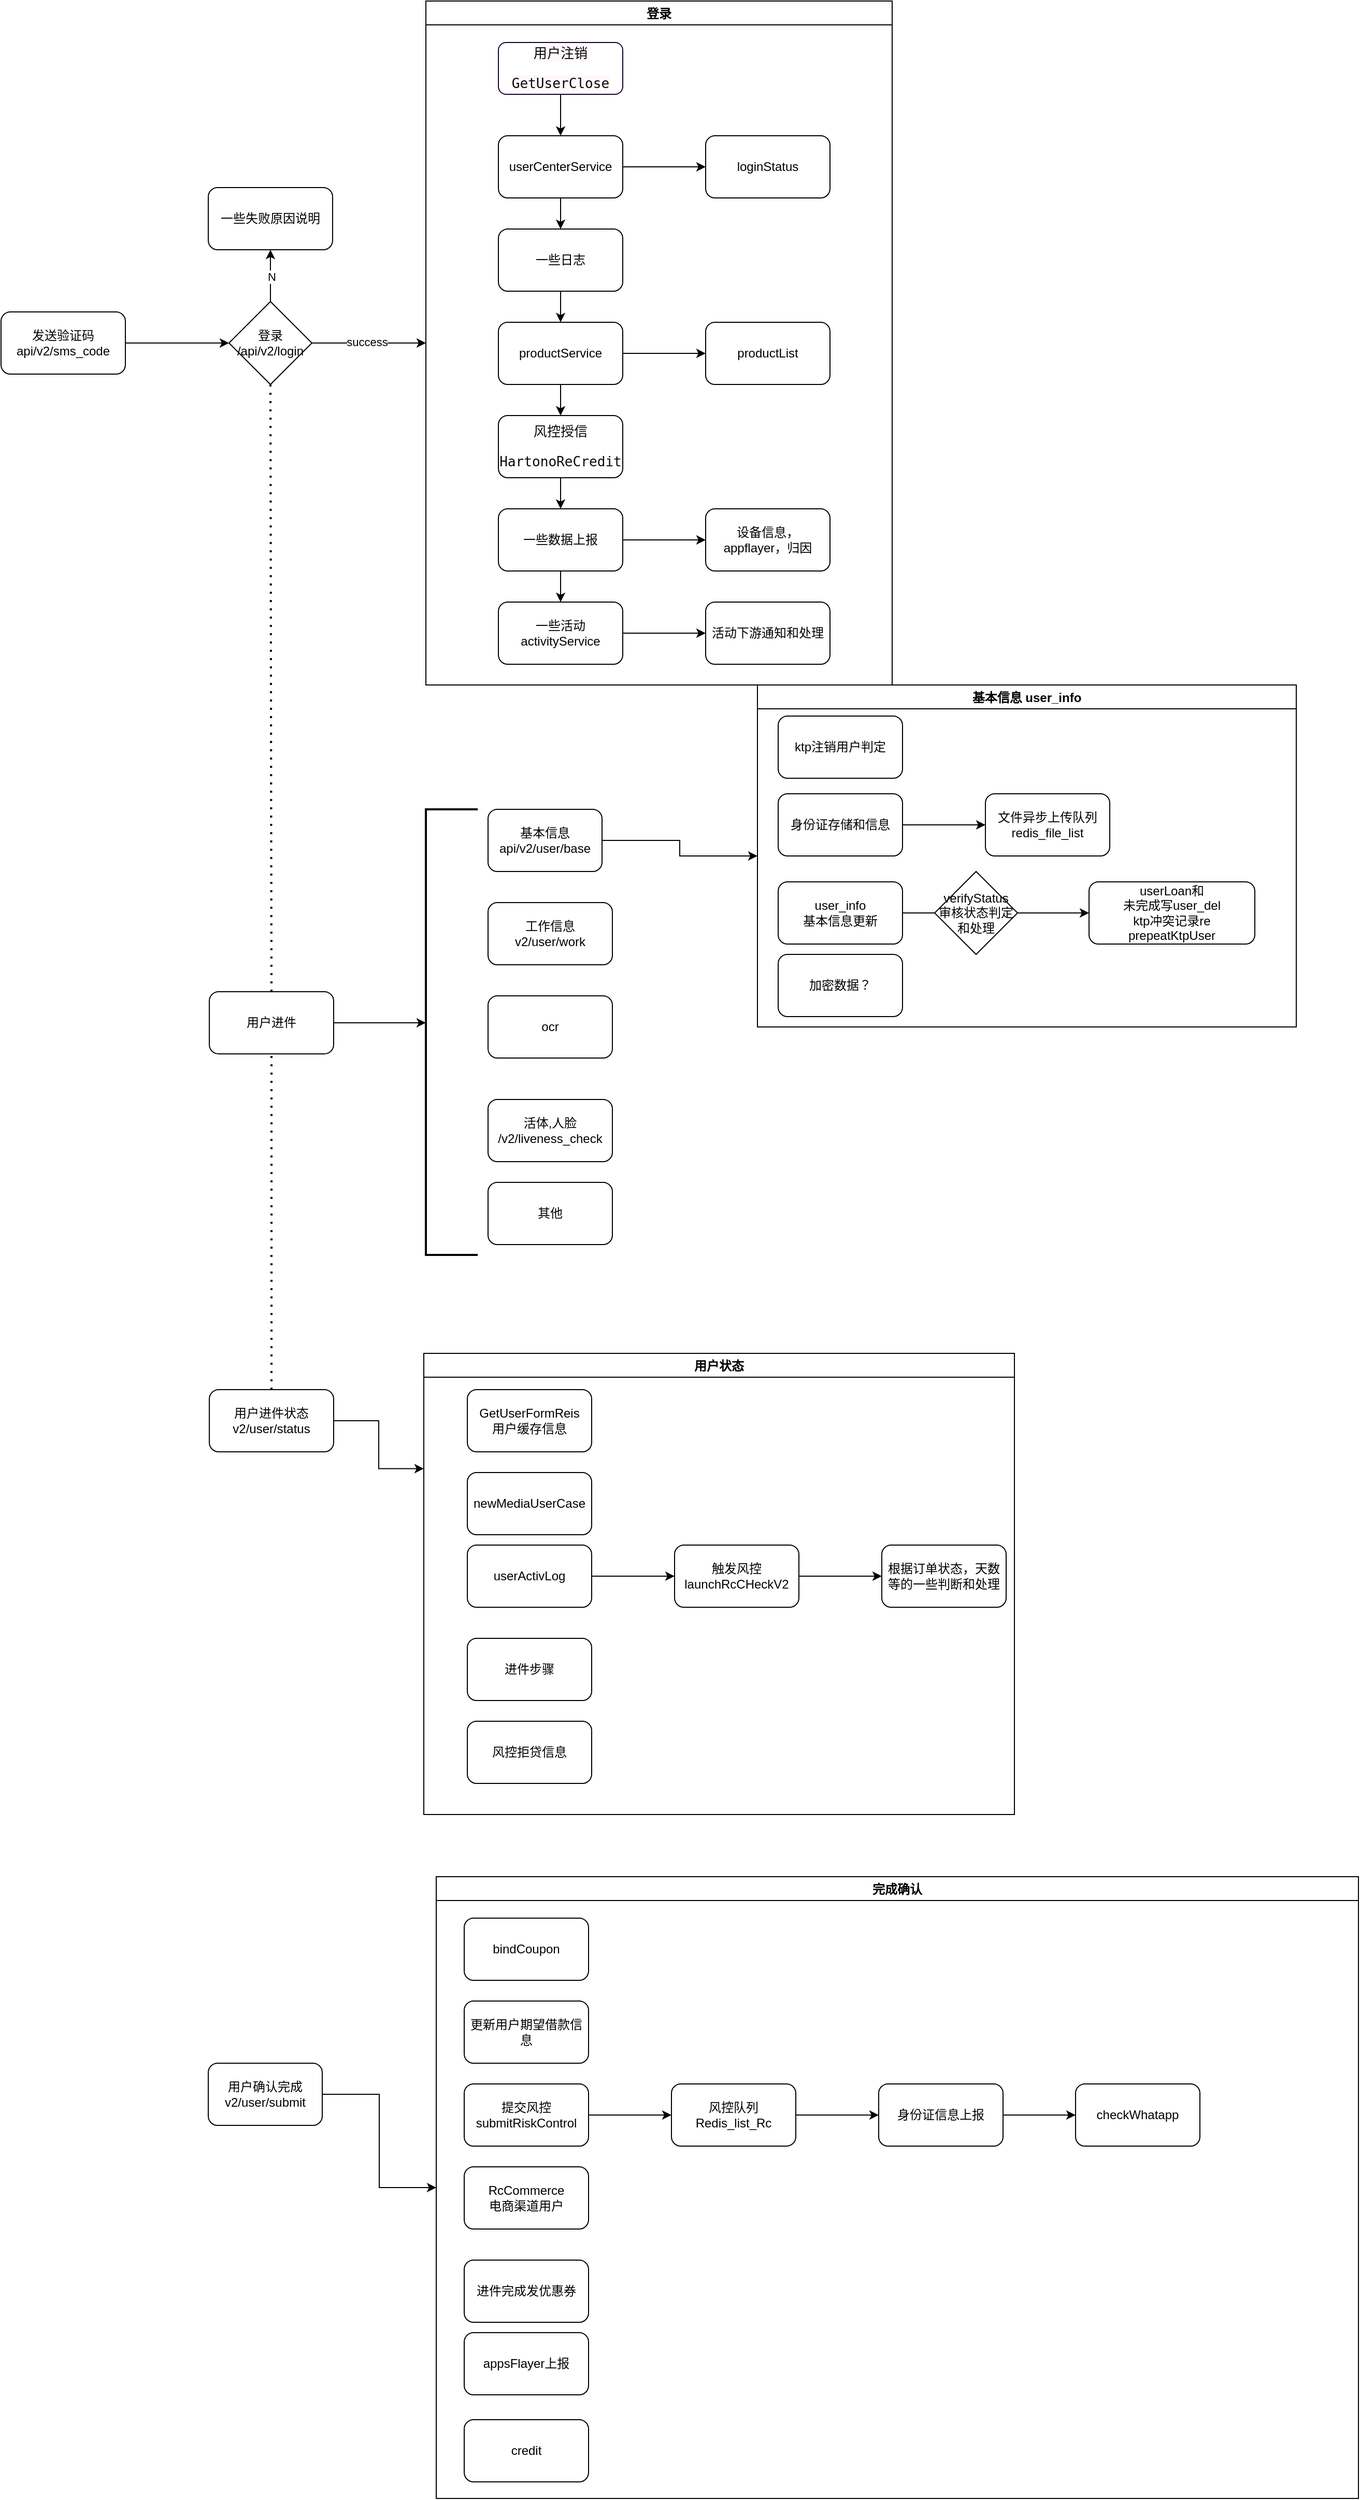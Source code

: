 <mxfile version="22.1.3" type="github">
  <diagram id="C5RBs43oDa-KdzZeNtuy" name="Page-1">
    <mxGraphModel dx="954" dy="1716" grid="1" gridSize="10" guides="1" tooltips="1" connect="1" arrows="1" fold="1" page="1" pageScale="1" pageWidth="827" pageHeight="1169" math="0" shadow="0">
      <root>
        <mxCell id="WIyWlLk6GJQsqaUBKTNV-0" />
        <mxCell id="WIyWlLk6GJQsqaUBKTNV-1" parent="WIyWlLk6GJQsqaUBKTNV-0" />
        <mxCell id="7fsbqNJAy4cbmUeLIFOX-0" value="用户进件" style="rounded=1;whiteSpace=wrap;html=1;" vertex="1" parent="WIyWlLk6GJQsqaUBKTNV-1">
          <mxGeometry x="471" y="346" width="120" height="60" as="geometry" />
        </mxCell>
        <mxCell id="7fsbqNJAy4cbmUeLIFOX-1" value="工作信息&lt;br&gt;v2/user/work" style="rounded=1;whiteSpace=wrap;html=1;" vertex="1" parent="WIyWlLk6GJQsqaUBKTNV-1">
          <mxGeometry x="740" y="260" width="120" height="60" as="geometry" />
        </mxCell>
        <mxCell id="7fsbqNJAy4cbmUeLIFOX-91" style="edgeStyle=orthogonalEdgeStyle;rounded=0;orthogonalLoop=1;jettySize=auto;html=1;entryX=0;entryY=0.25;entryDx=0;entryDy=0;" edge="1" parent="WIyWlLk6GJQsqaUBKTNV-1" source="7fsbqNJAy4cbmUeLIFOX-2" target="7fsbqNJAy4cbmUeLIFOX-88">
          <mxGeometry relative="1" as="geometry" />
        </mxCell>
        <mxCell id="7fsbqNJAy4cbmUeLIFOX-2" value="用户进件状态&lt;br&gt;v2/user/status" style="rounded=1;whiteSpace=wrap;html=1;" vertex="1" parent="WIyWlLk6GJQsqaUBKTNV-1">
          <mxGeometry x="471" y="730" width="120" height="60" as="geometry" />
        </mxCell>
        <mxCell id="7fsbqNJAy4cbmUeLIFOX-120" style="edgeStyle=orthogonalEdgeStyle;rounded=0;orthogonalLoop=1;jettySize=auto;html=1;entryX=0;entryY=0.5;entryDx=0;entryDy=0;" edge="1" parent="WIyWlLk6GJQsqaUBKTNV-1" source="7fsbqNJAy4cbmUeLIFOX-3" target="7fsbqNJAy4cbmUeLIFOX-106">
          <mxGeometry relative="1" as="geometry" />
        </mxCell>
        <mxCell id="7fsbqNJAy4cbmUeLIFOX-3" value="用户确认完成&lt;br&gt;v2/user/submit" style="rounded=1;whiteSpace=wrap;html=1;" vertex="1" parent="WIyWlLk6GJQsqaUBKTNV-1">
          <mxGeometry x="470" y="1380" width="110" height="60" as="geometry" />
        </mxCell>
        <mxCell id="7fsbqNJAy4cbmUeLIFOX-81" style="edgeStyle=orthogonalEdgeStyle;rounded=0;orthogonalLoop=1;jettySize=auto;html=1;entryX=0;entryY=0.5;entryDx=0;entryDy=0;" edge="1" parent="WIyWlLk6GJQsqaUBKTNV-1" source="7fsbqNJAy4cbmUeLIFOX-7" target="7fsbqNJAy4cbmUeLIFOX-74">
          <mxGeometry relative="1" as="geometry" />
        </mxCell>
        <mxCell id="7fsbqNJAy4cbmUeLIFOX-7" value="基本信息&lt;br&gt;api/v2/user/base" style="rounded=1;whiteSpace=wrap;html=1;" vertex="1" parent="WIyWlLk6GJQsqaUBKTNV-1">
          <mxGeometry x="740" y="170" width="110" height="60" as="geometry" />
        </mxCell>
        <mxCell id="7fsbqNJAy4cbmUeLIFOX-8" value="ocr" style="rounded=1;whiteSpace=wrap;html=1;" vertex="1" parent="WIyWlLk6GJQsqaUBKTNV-1">
          <mxGeometry x="740" y="350" width="120" height="60" as="geometry" />
        </mxCell>
        <mxCell id="7fsbqNJAy4cbmUeLIFOX-9" value="活体,人脸&lt;br&gt;/v2/liveness_check" style="rounded=1;whiteSpace=wrap;html=1;" vertex="1" parent="WIyWlLk6GJQsqaUBKTNV-1">
          <mxGeometry x="740" y="450" width="120" height="60" as="geometry" />
        </mxCell>
        <mxCell id="7fsbqNJAy4cbmUeLIFOX-10" value="其他" style="rounded=1;whiteSpace=wrap;html=1;" vertex="1" parent="WIyWlLk6GJQsqaUBKTNV-1">
          <mxGeometry x="740" y="530" width="120" height="60" as="geometry" />
        </mxCell>
        <mxCell id="7fsbqNJAy4cbmUeLIFOX-46" style="edgeStyle=orthogonalEdgeStyle;rounded=0;orthogonalLoop=1;jettySize=auto;html=1;exitX=1;exitY=0.5;exitDx=0;exitDy=0;entryX=0;entryY=0.5;entryDx=0;entryDy=0;" edge="1" parent="WIyWlLk6GJQsqaUBKTNV-1" source="7fsbqNJAy4cbmUeLIFOX-11" target="7fsbqNJAy4cbmUeLIFOX-42">
          <mxGeometry relative="1" as="geometry" />
        </mxCell>
        <mxCell id="7fsbqNJAy4cbmUeLIFOX-11" value="发送验证码api/v2/sms_code" style="rounded=1;whiteSpace=wrap;html=1;" vertex="1" parent="WIyWlLk6GJQsqaUBKTNV-1">
          <mxGeometry x="270" y="-310" width="120" height="60" as="geometry" />
        </mxCell>
        <mxCell id="7fsbqNJAy4cbmUeLIFOX-22" style="edgeStyle=orthogonalEdgeStyle;rounded=0;orthogonalLoop=1;jettySize=auto;html=1;entryX=0.5;entryY=0;entryDx=0;entryDy=0;" edge="1" parent="WIyWlLk6GJQsqaUBKTNV-1" source="7fsbqNJAy4cbmUeLIFOX-13" target="7fsbqNJAy4cbmUeLIFOX-15">
          <mxGeometry relative="1" as="geometry" />
        </mxCell>
        <mxCell id="7fsbqNJAy4cbmUeLIFOX-13" value="&lt;pre style=&quot;font-family: &amp;quot;JetBrains Mono&amp;quot;, monospace; font-size: 9.8pt;&quot;&gt;&lt;font style=&quot;background-color: rgb(255, 247, 248);&quot; color=&quot;#09090a&quot;&gt;用户注销&lt;/font&gt;&lt;/pre&gt;&lt;pre style=&quot;font-family: &amp;quot;JetBrains Mono&amp;quot;, monospace; font-size: 9.8pt;&quot;&gt;&lt;font style=&quot;background-color: rgb(255, 247, 248);&quot; color=&quot;#09090a&quot;&gt;GetUserClose&lt;/font&gt;&lt;/pre&gt;" style="rounded=1;whiteSpace=wrap;html=1;strokeColor=#190033;" vertex="1" parent="WIyWlLk6GJQsqaUBKTNV-1">
          <mxGeometry x="750" y="-570" width="120" height="50" as="geometry" />
        </mxCell>
        <mxCell id="7fsbqNJAy4cbmUeLIFOX-21" value="" style="edgeStyle=orthogonalEdgeStyle;rounded=0;orthogonalLoop=1;jettySize=auto;html=1;" edge="1" parent="WIyWlLk6GJQsqaUBKTNV-1" source="7fsbqNJAy4cbmUeLIFOX-15" target="7fsbqNJAy4cbmUeLIFOX-20">
          <mxGeometry relative="1" as="geometry" />
        </mxCell>
        <mxCell id="7fsbqNJAy4cbmUeLIFOX-23" value="" style="edgeStyle=orthogonalEdgeStyle;rounded=0;orthogonalLoop=1;jettySize=auto;html=1;" edge="1" parent="WIyWlLk6GJQsqaUBKTNV-1" source="7fsbqNJAy4cbmUeLIFOX-15" target="7fsbqNJAy4cbmUeLIFOX-16">
          <mxGeometry relative="1" as="geometry" />
        </mxCell>
        <mxCell id="7fsbqNJAy4cbmUeLIFOX-15" value="userCenterService" style="rounded=1;whiteSpace=wrap;html=1;" vertex="1" parent="WIyWlLk6GJQsqaUBKTNV-1">
          <mxGeometry x="750" y="-480" width="120" height="60" as="geometry" />
        </mxCell>
        <mxCell id="7fsbqNJAy4cbmUeLIFOX-24" value="" style="edgeStyle=orthogonalEdgeStyle;rounded=0;orthogonalLoop=1;jettySize=auto;html=1;" edge="1" parent="WIyWlLk6GJQsqaUBKTNV-1" source="7fsbqNJAy4cbmUeLIFOX-16" target="7fsbqNJAy4cbmUeLIFOX-17">
          <mxGeometry relative="1" as="geometry" />
        </mxCell>
        <mxCell id="7fsbqNJAy4cbmUeLIFOX-16" value="一些日志" style="rounded=1;whiteSpace=wrap;html=1;" vertex="1" parent="WIyWlLk6GJQsqaUBKTNV-1">
          <mxGeometry x="750" y="-390" width="120" height="60" as="geometry" />
        </mxCell>
        <mxCell id="7fsbqNJAy4cbmUeLIFOX-19" value="" style="edgeStyle=orthogonalEdgeStyle;rounded=0;orthogonalLoop=1;jettySize=auto;html=1;" edge="1" parent="WIyWlLk6GJQsqaUBKTNV-1" source="7fsbqNJAy4cbmUeLIFOX-17" target="7fsbqNJAy4cbmUeLIFOX-18">
          <mxGeometry relative="1" as="geometry" />
        </mxCell>
        <mxCell id="7fsbqNJAy4cbmUeLIFOX-27" value="" style="edgeStyle=orthogonalEdgeStyle;rounded=0;orthogonalLoop=1;jettySize=auto;html=1;" edge="1" parent="WIyWlLk6GJQsqaUBKTNV-1" source="7fsbqNJAy4cbmUeLIFOX-17">
          <mxGeometry relative="1" as="geometry">
            <mxPoint x="810" y="-210" as="targetPoint" />
          </mxGeometry>
        </mxCell>
        <mxCell id="7fsbqNJAy4cbmUeLIFOX-17" value="productService" style="rounded=1;whiteSpace=wrap;html=1;" vertex="1" parent="WIyWlLk6GJQsqaUBKTNV-1">
          <mxGeometry x="750" y="-300" width="120" height="60" as="geometry" />
        </mxCell>
        <mxCell id="7fsbqNJAy4cbmUeLIFOX-18" value="productList" style="whiteSpace=wrap;html=1;rounded=1;" vertex="1" parent="WIyWlLk6GJQsqaUBKTNV-1">
          <mxGeometry x="950" y="-300" width="120" height="60" as="geometry" />
        </mxCell>
        <mxCell id="7fsbqNJAy4cbmUeLIFOX-20" value="loginStatus" style="whiteSpace=wrap;html=1;rounded=1;" vertex="1" parent="WIyWlLk6GJQsqaUBKTNV-1">
          <mxGeometry x="950" y="-480" width="120" height="60" as="geometry" />
        </mxCell>
        <mxCell id="7fsbqNJAy4cbmUeLIFOX-30" value="" style="edgeStyle=orthogonalEdgeStyle;rounded=0;orthogonalLoop=1;jettySize=auto;html=1;" edge="1" parent="WIyWlLk6GJQsqaUBKTNV-1" source="7fsbqNJAy4cbmUeLIFOX-28" target="7fsbqNJAy4cbmUeLIFOX-29">
          <mxGeometry relative="1" as="geometry" />
        </mxCell>
        <mxCell id="7fsbqNJAy4cbmUeLIFOX-28" value="&lt;pre style=&quot;border-color: var(--border-color); font-family: &amp;quot;JetBrains Mono&amp;quot;, monospace; font-size: 9.8pt;&quot;&gt;&lt;font style=&quot;border-color: var(--border-color);&quot; color=&quot;#0d0b09&quot;&gt;风控授信&lt;/font&gt;&lt;/pre&gt;&lt;pre style=&quot;border-color: var(--border-color); font-family: &amp;quot;JetBrains Mono&amp;quot;, monospace; font-size: 9.8pt;&quot;&gt;&lt;font style=&quot;border-color: var(--border-color); background-color: rgb(255, 255, 255);&quot; color=&quot;#0d0b09&quot;&gt;HartonoReCredit&lt;/font&gt;&lt;/pre&gt;" style="rounded=1;whiteSpace=wrap;html=1;" vertex="1" parent="WIyWlLk6GJQsqaUBKTNV-1">
          <mxGeometry x="750" y="-210" width="120" height="60" as="geometry" />
        </mxCell>
        <mxCell id="7fsbqNJAy4cbmUeLIFOX-32" value="" style="edgeStyle=orthogonalEdgeStyle;rounded=0;orthogonalLoop=1;jettySize=auto;html=1;" edge="1" parent="WIyWlLk6GJQsqaUBKTNV-1" source="7fsbqNJAy4cbmUeLIFOX-29" target="7fsbqNJAy4cbmUeLIFOX-31">
          <mxGeometry relative="1" as="geometry" />
        </mxCell>
        <mxCell id="7fsbqNJAy4cbmUeLIFOX-36" value="" style="edgeStyle=orthogonalEdgeStyle;rounded=0;orthogonalLoop=1;jettySize=auto;html=1;" edge="1" parent="WIyWlLk6GJQsqaUBKTNV-1" source="7fsbqNJAy4cbmUeLIFOX-29" target="7fsbqNJAy4cbmUeLIFOX-35">
          <mxGeometry relative="1" as="geometry" />
        </mxCell>
        <mxCell id="7fsbqNJAy4cbmUeLIFOX-29" value="一些数据上报" style="rounded=1;whiteSpace=wrap;html=1;" vertex="1" parent="WIyWlLk6GJQsqaUBKTNV-1">
          <mxGeometry x="750" y="-120" width="120" height="60" as="geometry" />
        </mxCell>
        <mxCell id="7fsbqNJAy4cbmUeLIFOX-31" value="设备信息，appflayer，归因" style="whiteSpace=wrap;html=1;rounded=1;" vertex="1" parent="WIyWlLk6GJQsqaUBKTNV-1">
          <mxGeometry x="950" y="-120" width="120" height="60" as="geometry" />
        </mxCell>
        <mxCell id="7fsbqNJAy4cbmUeLIFOX-38" value="" style="edgeStyle=orthogonalEdgeStyle;rounded=0;orthogonalLoop=1;jettySize=auto;html=1;" edge="1" parent="WIyWlLk6GJQsqaUBKTNV-1" source="7fsbqNJAy4cbmUeLIFOX-35" target="7fsbqNJAy4cbmUeLIFOX-37">
          <mxGeometry relative="1" as="geometry" />
        </mxCell>
        <mxCell id="7fsbqNJAy4cbmUeLIFOX-35" value="一些活动&lt;br&gt;activityService" style="whiteSpace=wrap;html=1;rounded=1;" vertex="1" parent="WIyWlLk6GJQsqaUBKTNV-1">
          <mxGeometry x="750" y="-30" width="120" height="60" as="geometry" />
        </mxCell>
        <mxCell id="7fsbqNJAy4cbmUeLIFOX-37" value="活动下游通知和处理" style="whiteSpace=wrap;html=1;rounded=1;" vertex="1" parent="WIyWlLk6GJQsqaUBKTNV-1">
          <mxGeometry x="950" y="-30" width="120" height="60" as="geometry" />
        </mxCell>
        <mxCell id="7fsbqNJAy4cbmUeLIFOX-45" value="" style="edgeStyle=orthogonalEdgeStyle;rounded=0;orthogonalLoop=1;jettySize=auto;html=1;exitX=1;exitY=0.5;exitDx=0;exitDy=0;entryX=0;entryY=0.5;entryDx=0;entryDy=0;" edge="1" parent="WIyWlLk6GJQsqaUBKTNV-1" source="7fsbqNJAy4cbmUeLIFOX-42" target="7fsbqNJAy4cbmUeLIFOX-44">
          <mxGeometry relative="1" as="geometry" />
        </mxCell>
        <mxCell id="7fsbqNJAy4cbmUeLIFOX-54" value="success" style="edgeLabel;html=1;align=center;verticalAlign=middle;resizable=0;points=[];" vertex="1" connectable="0" parent="7fsbqNJAy4cbmUeLIFOX-45">
          <mxGeometry x="-0.036" y="1" relative="1" as="geometry">
            <mxPoint as="offset" />
          </mxGeometry>
        </mxCell>
        <mxCell id="7fsbqNJAy4cbmUeLIFOX-50" style="edgeStyle=orthogonalEdgeStyle;rounded=0;orthogonalLoop=1;jettySize=auto;html=1;" edge="1" parent="WIyWlLk6GJQsqaUBKTNV-1" source="7fsbqNJAy4cbmUeLIFOX-42" target="7fsbqNJAy4cbmUeLIFOX-47">
          <mxGeometry relative="1" as="geometry" />
        </mxCell>
        <mxCell id="7fsbqNJAy4cbmUeLIFOX-51" value="N" style="edgeLabel;html=1;align=center;verticalAlign=middle;resizable=0;points=[];" vertex="1" connectable="0" parent="7fsbqNJAy4cbmUeLIFOX-50">
          <mxGeometry x="-0.04" y="-1" relative="1" as="geometry">
            <mxPoint as="offset" />
          </mxGeometry>
        </mxCell>
        <mxCell id="7fsbqNJAy4cbmUeLIFOX-42" value="登录&lt;br style=&quot;border-color: var(--border-color);&quot;&gt;/api/v2/login" style="rhombus;whiteSpace=wrap;html=1;" vertex="1" parent="WIyWlLk6GJQsqaUBKTNV-1">
          <mxGeometry x="490" y="-320" width="80" height="80" as="geometry" />
        </mxCell>
        <mxCell id="7fsbqNJAy4cbmUeLIFOX-44" value="登录" style="swimlane;" vertex="1" parent="WIyWlLk6GJQsqaUBKTNV-1">
          <mxGeometry x="680" y="-610" width="450" height="660" as="geometry">
            <mxRectangle x="680" y="-610" width="60" height="30" as="alternateBounds" />
          </mxGeometry>
        </mxCell>
        <mxCell id="7fsbqNJAy4cbmUeLIFOX-47" value="一些失败原因说明" style="rounded=1;whiteSpace=wrap;html=1;" vertex="1" parent="WIyWlLk6GJQsqaUBKTNV-1">
          <mxGeometry x="470" y="-430" width="120" height="60" as="geometry" />
        </mxCell>
        <mxCell id="7fsbqNJAy4cbmUeLIFOX-59" value="" style="strokeWidth=2;html=1;shape=mxgraph.flowchart.annotation_1;align=left;pointerEvents=1;" vertex="1" parent="WIyWlLk6GJQsqaUBKTNV-1">
          <mxGeometry x="680" y="170" width="50" height="430" as="geometry" />
        </mxCell>
        <mxCell id="7fsbqNJAy4cbmUeLIFOX-65" style="edgeStyle=orthogonalEdgeStyle;rounded=0;orthogonalLoop=1;jettySize=auto;html=1;exitX=1;exitY=0.5;exitDx=0;exitDy=0;entryX=0;entryY=0.479;entryDx=0;entryDy=0;entryPerimeter=0;" edge="1" parent="WIyWlLk6GJQsqaUBKTNV-1" source="7fsbqNJAy4cbmUeLIFOX-0" target="7fsbqNJAy4cbmUeLIFOX-59">
          <mxGeometry relative="1" as="geometry" />
        </mxCell>
        <mxCell id="7fsbqNJAy4cbmUeLIFOX-66" value="" style="endArrow=none;dashed=1;html=1;dashPattern=1 3;strokeWidth=2;rounded=0;entryX=0.5;entryY=1;entryDx=0;entryDy=0;exitX=0.5;exitY=0;exitDx=0;exitDy=0;" edge="1" parent="WIyWlLk6GJQsqaUBKTNV-1" source="7fsbqNJAy4cbmUeLIFOX-0" target="7fsbqNJAy4cbmUeLIFOX-42">
          <mxGeometry width="50" height="50" relative="1" as="geometry">
            <mxPoint x="550" y="310" as="sourcePoint" />
            <mxPoint x="540" y="-160" as="targetPoint" />
          </mxGeometry>
        </mxCell>
        <mxCell id="7fsbqNJAy4cbmUeLIFOX-74" value="基本信息 user_info" style="swimlane;" vertex="1" parent="WIyWlLk6GJQsqaUBKTNV-1">
          <mxGeometry x="1000" y="50" width="520" height="330" as="geometry">
            <mxRectangle x="1000" y="50" width="90" height="30" as="alternateBounds" />
          </mxGeometry>
        </mxCell>
        <mxCell id="7fsbqNJAy4cbmUeLIFOX-75" value="ktp注销用户判定" style="rounded=1;whiteSpace=wrap;html=1;" vertex="1" parent="7fsbqNJAy4cbmUeLIFOX-74">
          <mxGeometry x="20" y="30" width="120" height="60" as="geometry" />
        </mxCell>
        <mxCell id="7fsbqNJAy4cbmUeLIFOX-83" value="" style="edgeStyle=orthogonalEdgeStyle;rounded=0;orthogonalLoop=1;jettySize=auto;html=1;" edge="1" parent="7fsbqNJAy4cbmUeLIFOX-74" source="7fsbqNJAy4cbmUeLIFOX-76" target="7fsbqNJAy4cbmUeLIFOX-82">
          <mxGeometry relative="1" as="geometry" />
        </mxCell>
        <mxCell id="7fsbqNJAy4cbmUeLIFOX-76" value="user_info&lt;br&gt;基本信息更新" style="rounded=1;whiteSpace=wrap;html=1;" vertex="1" parent="7fsbqNJAy4cbmUeLIFOX-74">
          <mxGeometry x="20" y="190" width="120" height="60" as="geometry" />
        </mxCell>
        <mxCell id="7fsbqNJAy4cbmUeLIFOX-80" value="" style="edgeStyle=orthogonalEdgeStyle;rounded=0;orthogonalLoop=1;jettySize=auto;html=1;" edge="1" parent="7fsbqNJAy4cbmUeLIFOX-74" source="7fsbqNJAy4cbmUeLIFOX-77" target="7fsbqNJAy4cbmUeLIFOX-79">
          <mxGeometry relative="1" as="geometry" />
        </mxCell>
        <mxCell id="7fsbqNJAy4cbmUeLIFOX-77" value="身份证存储和信息" style="rounded=1;whiteSpace=wrap;html=1;" vertex="1" parent="7fsbqNJAy4cbmUeLIFOX-74">
          <mxGeometry x="20" y="105" width="120" height="60" as="geometry" />
        </mxCell>
        <mxCell id="7fsbqNJAy4cbmUeLIFOX-79" value="文件异步上传队列&lt;br&gt;redis_file_list" style="whiteSpace=wrap;html=1;rounded=1;" vertex="1" parent="7fsbqNJAy4cbmUeLIFOX-74">
          <mxGeometry x="220" y="105" width="120" height="60" as="geometry" />
        </mxCell>
        <mxCell id="7fsbqNJAy4cbmUeLIFOX-82" value="userLoan和&lt;br&gt;未完成写user_del&lt;br&gt;ktp冲突记录re prepeatKtpUser&lt;br&gt;" style="whiteSpace=wrap;html=1;rounded=1;" vertex="1" parent="7fsbqNJAy4cbmUeLIFOX-74">
          <mxGeometry x="320" y="190" width="160" height="60" as="geometry" />
        </mxCell>
        <mxCell id="7fsbqNJAy4cbmUeLIFOX-84" value="verifyStatus&lt;br&gt;审核状态判定和处理" style="rhombus;whiteSpace=wrap;html=1;" vertex="1" parent="7fsbqNJAy4cbmUeLIFOX-74">
          <mxGeometry x="171" y="180" width="80" height="80" as="geometry" />
        </mxCell>
        <mxCell id="7fsbqNJAy4cbmUeLIFOX-85" value="加密数据？" style="rounded=1;whiteSpace=wrap;html=1;" vertex="1" parent="7fsbqNJAy4cbmUeLIFOX-74">
          <mxGeometry x="20" y="260" width="120" height="60" as="geometry" />
        </mxCell>
        <mxCell id="7fsbqNJAy4cbmUeLIFOX-88" value="用户状态" style="swimlane;" vertex="1" parent="WIyWlLk6GJQsqaUBKTNV-1">
          <mxGeometry x="678" y="695" width="570" height="445" as="geometry">
            <mxRectangle x="678" y="695" width="100" height="30" as="alternateBounds" />
          </mxGeometry>
        </mxCell>
        <mxCell id="7fsbqNJAy4cbmUeLIFOX-93" value="GetUserFormReis&lt;br&gt;用户缓存信息" style="rounded=1;whiteSpace=wrap;html=1;" vertex="1" parent="7fsbqNJAy4cbmUeLIFOX-88">
          <mxGeometry x="42" y="35" width="120" height="60" as="geometry" />
        </mxCell>
        <mxCell id="7fsbqNJAy4cbmUeLIFOX-94" value="newMediaUserCase" style="whiteSpace=wrap;html=1;rounded=1;" vertex="1" parent="7fsbqNJAy4cbmUeLIFOX-88">
          <mxGeometry x="42" y="115" width="120" height="60" as="geometry" />
        </mxCell>
        <mxCell id="7fsbqNJAy4cbmUeLIFOX-98" value="" style="edgeStyle=orthogonalEdgeStyle;rounded=0;orthogonalLoop=1;jettySize=auto;html=1;" edge="1" parent="7fsbqNJAy4cbmUeLIFOX-88" source="7fsbqNJAy4cbmUeLIFOX-96" target="7fsbqNJAy4cbmUeLIFOX-97">
          <mxGeometry relative="1" as="geometry" />
        </mxCell>
        <mxCell id="7fsbqNJAy4cbmUeLIFOX-96" value="userActivLog" style="rounded=1;whiteSpace=wrap;html=1;" vertex="1" parent="7fsbqNJAy4cbmUeLIFOX-88">
          <mxGeometry x="42" y="185" width="120" height="60" as="geometry" />
        </mxCell>
        <mxCell id="7fsbqNJAy4cbmUeLIFOX-100" value="" style="edgeStyle=orthogonalEdgeStyle;rounded=0;orthogonalLoop=1;jettySize=auto;html=1;" edge="1" parent="7fsbqNJAy4cbmUeLIFOX-88" source="7fsbqNJAy4cbmUeLIFOX-97" target="7fsbqNJAy4cbmUeLIFOX-99">
          <mxGeometry relative="1" as="geometry" />
        </mxCell>
        <mxCell id="7fsbqNJAy4cbmUeLIFOX-97" value="触发风控&lt;br&gt;launchRcCHeckV2" style="whiteSpace=wrap;html=1;rounded=1;" vertex="1" parent="7fsbqNJAy4cbmUeLIFOX-88">
          <mxGeometry x="242" y="185" width="120" height="60" as="geometry" />
        </mxCell>
        <mxCell id="7fsbqNJAy4cbmUeLIFOX-99" value="根据订单状态，天数等的一些判断和处理" style="whiteSpace=wrap;html=1;rounded=1;" vertex="1" parent="7fsbqNJAy4cbmUeLIFOX-88">
          <mxGeometry x="442" y="185" width="120" height="60" as="geometry" />
        </mxCell>
        <mxCell id="7fsbqNJAy4cbmUeLIFOX-101" value="进件步骤" style="rounded=1;whiteSpace=wrap;html=1;" vertex="1" parent="7fsbqNJAy4cbmUeLIFOX-88">
          <mxGeometry x="42" y="275" width="120" height="60" as="geometry" />
        </mxCell>
        <mxCell id="7fsbqNJAy4cbmUeLIFOX-102" value="风控拒贷信息" style="rounded=1;whiteSpace=wrap;html=1;" vertex="1" parent="7fsbqNJAy4cbmUeLIFOX-88">
          <mxGeometry x="42" y="355" width="120" height="60" as="geometry" />
        </mxCell>
        <mxCell id="7fsbqNJAy4cbmUeLIFOX-103" value="" style="endArrow=none;dashed=1;html=1;dashPattern=1 3;strokeWidth=2;rounded=0;entryX=0.5;entryY=1;entryDx=0;entryDy=0;exitX=0.5;exitY=0;exitDx=0;exitDy=0;" edge="1" parent="WIyWlLk6GJQsqaUBKTNV-1" source="7fsbqNJAy4cbmUeLIFOX-2" target="7fsbqNJAy4cbmUeLIFOX-0">
          <mxGeometry width="50" height="50" relative="1" as="geometry">
            <mxPoint x="530" y="720" as="sourcePoint" />
            <mxPoint x="530" y="440" as="targetPoint" />
          </mxGeometry>
        </mxCell>
        <mxCell id="7fsbqNJAy4cbmUeLIFOX-106" value="完成确认" style="swimlane;" vertex="1" parent="WIyWlLk6GJQsqaUBKTNV-1">
          <mxGeometry x="690" y="1200" width="890" height="600" as="geometry">
            <mxRectangle x="690" y="1200" width="90" height="30" as="alternateBounds" />
          </mxGeometry>
        </mxCell>
        <mxCell id="7fsbqNJAy4cbmUeLIFOX-107" value="bindCoupon" style="rounded=1;whiteSpace=wrap;html=1;" vertex="1" parent="7fsbqNJAy4cbmUeLIFOX-106">
          <mxGeometry x="27" y="40" width="120" height="60" as="geometry" />
        </mxCell>
        <mxCell id="7fsbqNJAy4cbmUeLIFOX-108" value="更新用户期望借款信息" style="rounded=1;whiteSpace=wrap;html=1;" vertex="1" parent="7fsbqNJAy4cbmUeLIFOX-106">
          <mxGeometry x="27" y="120" width="120" height="60" as="geometry" />
        </mxCell>
        <mxCell id="7fsbqNJAy4cbmUeLIFOX-111" value="" style="edgeStyle=orthogonalEdgeStyle;rounded=0;orthogonalLoop=1;jettySize=auto;html=1;" edge="1" parent="7fsbqNJAy4cbmUeLIFOX-106" source="7fsbqNJAy4cbmUeLIFOX-109" target="7fsbqNJAy4cbmUeLIFOX-110">
          <mxGeometry relative="1" as="geometry" />
        </mxCell>
        <mxCell id="7fsbqNJAy4cbmUeLIFOX-109" value="提交风控&lt;br&gt;submitRiskControl" style="rounded=1;whiteSpace=wrap;html=1;" vertex="1" parent="7fsbqNJAy4cbmUeLIFOX-106">
          <mxGeometry x="27" y="200" width="120" height="60" as="geometry" />
        </mxCell>
        <mxCell id="7fsbqNJAy4cbmUeLIFOX-113" value="" style="edgeStyle=orthogonalEdgeStyle;rounded=0;orthogonalLoop=1;jettySize=auto;html=1;" edge="1" parent="7fsbqNJAy4cbmUeLIFOX-106" source="7fsbqNJAy4cbmUeLIFOX-110" target="7fsbqNJAy4cbmUeLIFOX-112">
          <mxGeometry relative="1" as="geometry" />
        </mxCell>
        <mxCell id="7fsbqNJAy4cbmUeLIFOX-110" value="风控队列&lt;br&gt;Redis_list_Rc" style="whiteSpace=wrap;html=1;rounded=1;" vertex="1" parent="7fsbqNJAy4cbmUeLIFOX-106">
          <mxGeometry x="227" y="200" width="120" height="60" as="geometry" />
        </mxCell>
        <mxCell id="7fsbqNJAy4cbmUeLIFOX-112" value="身份证信息上报" style="whiteSpace=wrap;html=1;rounded=1;" vertex="1" parent="7fsbqNJAy4cbmUeLIFOX-106">
          <mxGeometry x="427" y="200" width="120" height="60" as="geometry" />
        </mxCell>
        <mxCell id="7fsbqNJAy4cbmUeLIFOX-116" value="进件完成发优惠券" style="rounded=1;whiteSpace=wrap;html=1;" vertex="1" parent="7fsbqNJAy4cbmUeLIFOX-106">
          <mxGeometry x="27" y="370" width="120" height="60" as="geometry" />
        </mxCell>
        <mxCell id="7fsbqNJAy4cbmUeLIFOX-117" value="appsFlayer上报" style="rounded=1;whiteSpace=wrap;html=1;" vertex="1" parent="7fsbqNJAy4cbmUeLIFOX-106">
          <mxGeometry x="27" y="440" width="120" height="60" as="geometry" />
        </mxCell>
        <mxCell id="7fsbqNJAy4cbmUeLIFOX-118" value="RcCommerce&lt;br&gt;电商渠道用户" style="rounded=1;whiteSpace=wrap;html=1;" vertex="1" parent="7fsbqNJAy4cbmUeLIFOX-106">
          <mxGeometry x="27" y="280" width="120" height="60" as="geometry" />
        </mxCell>
        <mxCell id="7fsbqNJAy4cbmUeLIFOX-119" value="credit" style="rounded=1;whiteSpace=wrap;html=1;" vertex="1" parent="7fsbqNJAy4cbmUeLIFOX-106">
          <mxGeometry x="27" y="524" width="120" height="60" as="geometry" />
        </mxCell>
        <mxCell id="7fsbqNJAy4cbmUeLIFOX-114" value="checkWhatapp" style="whiteSpace=wrap;html=1;rounded=1;" vertex="1" parent="7fsbqNJAy4cbmUeLIFOX-106">
          <mxGeometry x="617" y="200" width="120" height="60" as="geometry" />
        </mxCell>
        <mxCell id="7fsbqNJAy4cbmUeLIFOX-115" value="" style="edgeStyle=orthogonalEdgeStyle;rounded=0;orthogonalLoop=1;jettySize=auto;html=1;" edge="1" parent="7fsbqNJAy4cbmUeLIFOX-106" source="7fsbqNJAy4cbmUeLIFOX-112" target="7fsbqNJAy4cbmUeLIFOX-114">
          <mxGeometry relative="1" as="geometry" />
        </mxCell>
      </root>
    </mxGraphModel>
  </diagram>
</mxfile>

